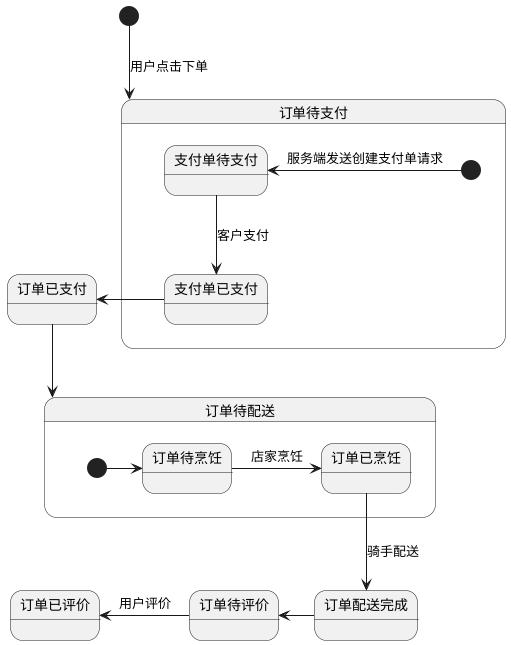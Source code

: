@startuml 状态图
[*] -down-> 订单待支付: 用户点击下单
state 订单待支付{
    [*] -left-> 支付单待支付: 服务端发送创建支付单请求
    支付单待支付 -down-> 支付单已支付: 客户支付
} 
state 支付单已支付{

}
支付单已支付 -> 订单已支付
订单已支付 -down-> 订单待配送
state 订单待配送{
    [*] -> 订单待烹饪
    订单待烹饪 -> 订单已烹饪: 店家烹饪
} 

订单已烹饪 -down-> 订单配送完成: 骑手配送
订单配送完成 -left-> 订单待评价
订单待评价 -left-> 订单已评价: 用户评价
@enduml
